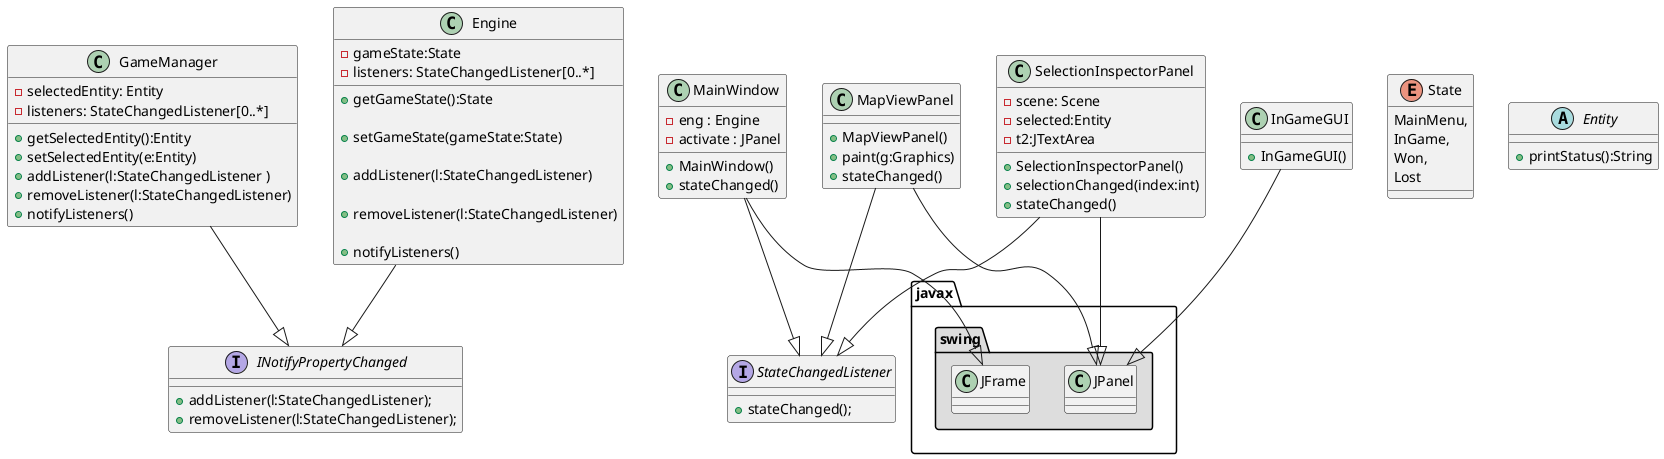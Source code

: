 @startuml

package "javax.swing"#DDDDDD{

    class JFrame{
    }
    class JPanel {
        
    }
}

interface INotifyPropertyChanged {

    +  addListener(l:StateChangedListener);
    +  removeListener(l:StateChangedListener);
}

interface StateChangedListener{
    +  stateChanged();
}

class MainWindow{
    - eng : Engine
    - activate : JPanel

    + MainWindow()
    +  stateChanged()    
}
MainWindow --|> JFrame
MainWindow --|> StateChangedListener

class InGameGUI {
    + InGameGUI()
}
InGameGUI --|> JPanel


class MapViewPanel {
    +MapViewPanel()
    +paint(g:Graphics)
    +stateChanged()
}
MapViewPanel --|> StateChangedListener
MapViewPanel --|> JPanel

class SelectionInspectorPanel  {


    - scene: Scene
    - selected:Entity 
    - t2:JTextArea 

    + SelectionInspectorPanel() 
    + selectionChanged(index:int)
    + stateChanged() 
}
SelectionInspectorPanel --|> StateChangedListener
SelectionInspectorPanel --|> JPanel





class GameManager {
    -  selectedEntity: Entity
    - listeners: StateChangedListener[0..*] 

    + getSelectedEntity():Entity
    + setSelectedEntity(e:Entity)

    
    +  addListener(l:StateChangedListener ) 
    +  removeListener(l:StateChangedListener)
    +  notifyListeners()
}
GameManager --|> INotifyPropertyChanged



enum State{
    MainMenu,
    InGame,
    Won,
    Lost
}

class Engine  {
    - gameState:State 
    - listeners: StateChangedListener[0..*] 

    + getGameState():State 

    + setGameState(gameState:State) 

    + addListener(l:StateChangedListener) 

    + removeListener(l:StateChangedListener) 

    + notifyListeners()
}
Engine --|> INotifyPropertyChanged

abstract class Entity {
    + printStatus():String
}

@enduml
